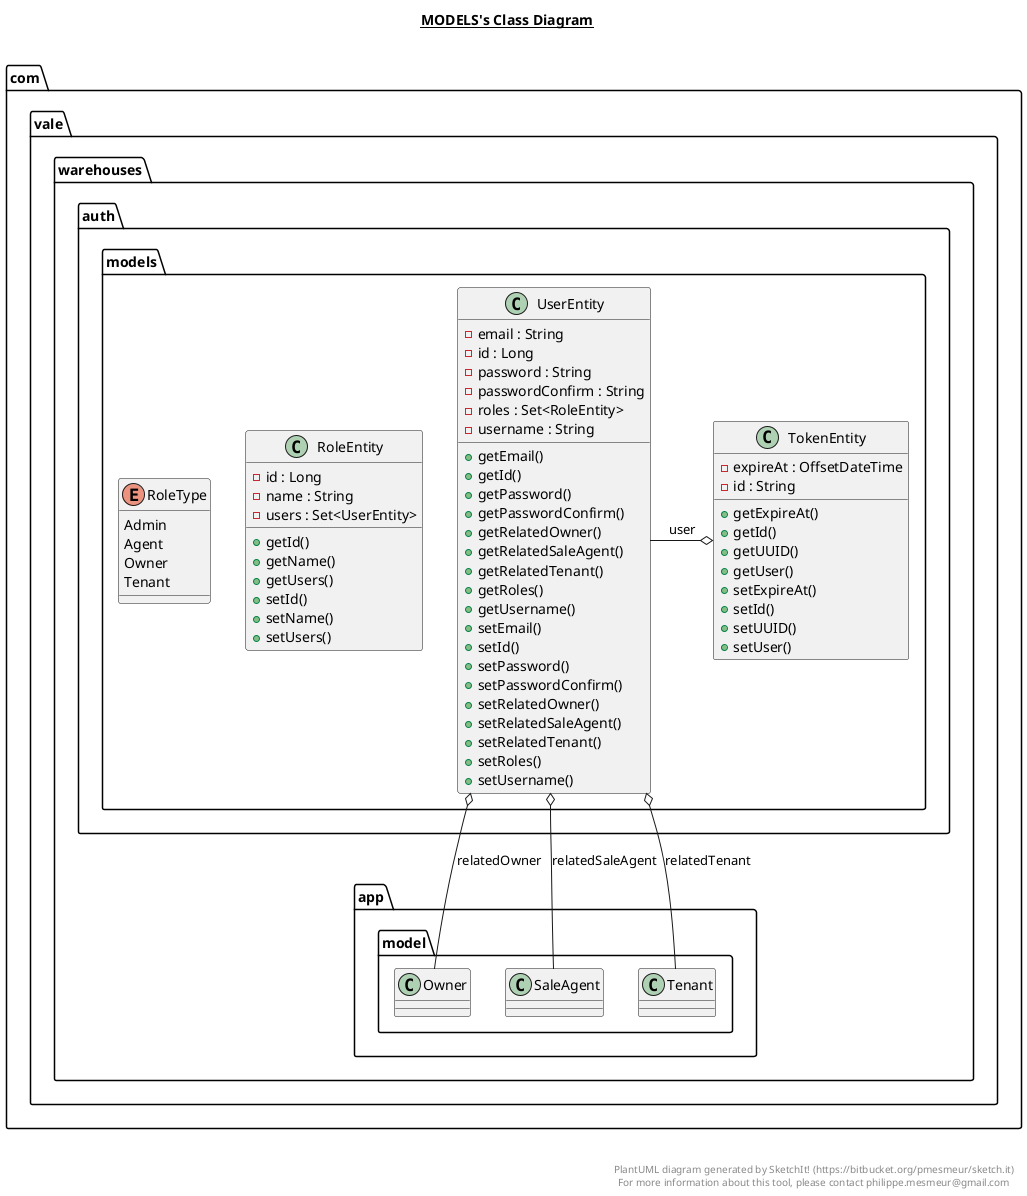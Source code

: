 @startuml

title __MODELS's Class Diagram__\n

  namespace com.vale.warehouses.auth.models {
    class UserEntity {
        - email : String
        - id : Long
        - password : String
        - passwordConfirm : String
        - roles : Set<RoleEntity>
        - username : String
        + getEmail()
        + getId()
        + getPassword()
        + getPasswordConfirm()
        + getRelatedOwner()
        + getRelatedSaleAgent()
        + getRelatedTenant()
        + getRoles()
        + getUsername()
        + setEmail()
        + setId()
        + setPassword()
        + setPasswordConfirm()
        + setRelatedOwner()
        + setRelatedSaleAgent()
        + setRelatedTenant()
        + setRoles()
        + setUsername()
    }

    class RoleEntity {
        - id : Long
        - name : String
        - users : Set<UserEntity>
        + getId()
        + getName()
        + getUsers()
        + setId()
        + setName()
        + setUsers()
    }

    enum RoleType {
      Admin
      Agent
      Owner
      Tenant
    }

    class TokenEntity {
        - expireAt : OffsetDateTime
        - id : String
        + getExpireAt()
        + getId()
        + getUUID()
        + getUser()
        + setExpireAt()
        + setId()
        + setUUID()
        + setUser()
    }
  }


  com.vale.warehouses.auth.models.TokenEntity o-left- com.vale.warehouses.auth.models.UserEntity : user
  com.vale.warehouses.auth.models.UserEntity o-- com.vale.warehouses.app.model.Owner : relatedOwner
  com.vale.warehouses.auth.models.UserEntity o-- com.vale.warehouses.app.model.SaleAgent : relatedSaleAgent
  com.vale.warehouses.auth.models.UserEntity o-- com.vale.warehouses.app.model.Tenant : relatedTenant


right footer


PlantUML diagram generated by SketchIt! (https://bitbucket.org/pmesmeur/sketch.it)
For more information about this tool, please contact philippe.mesmeur@gmail.com
endfooter

@enduml
